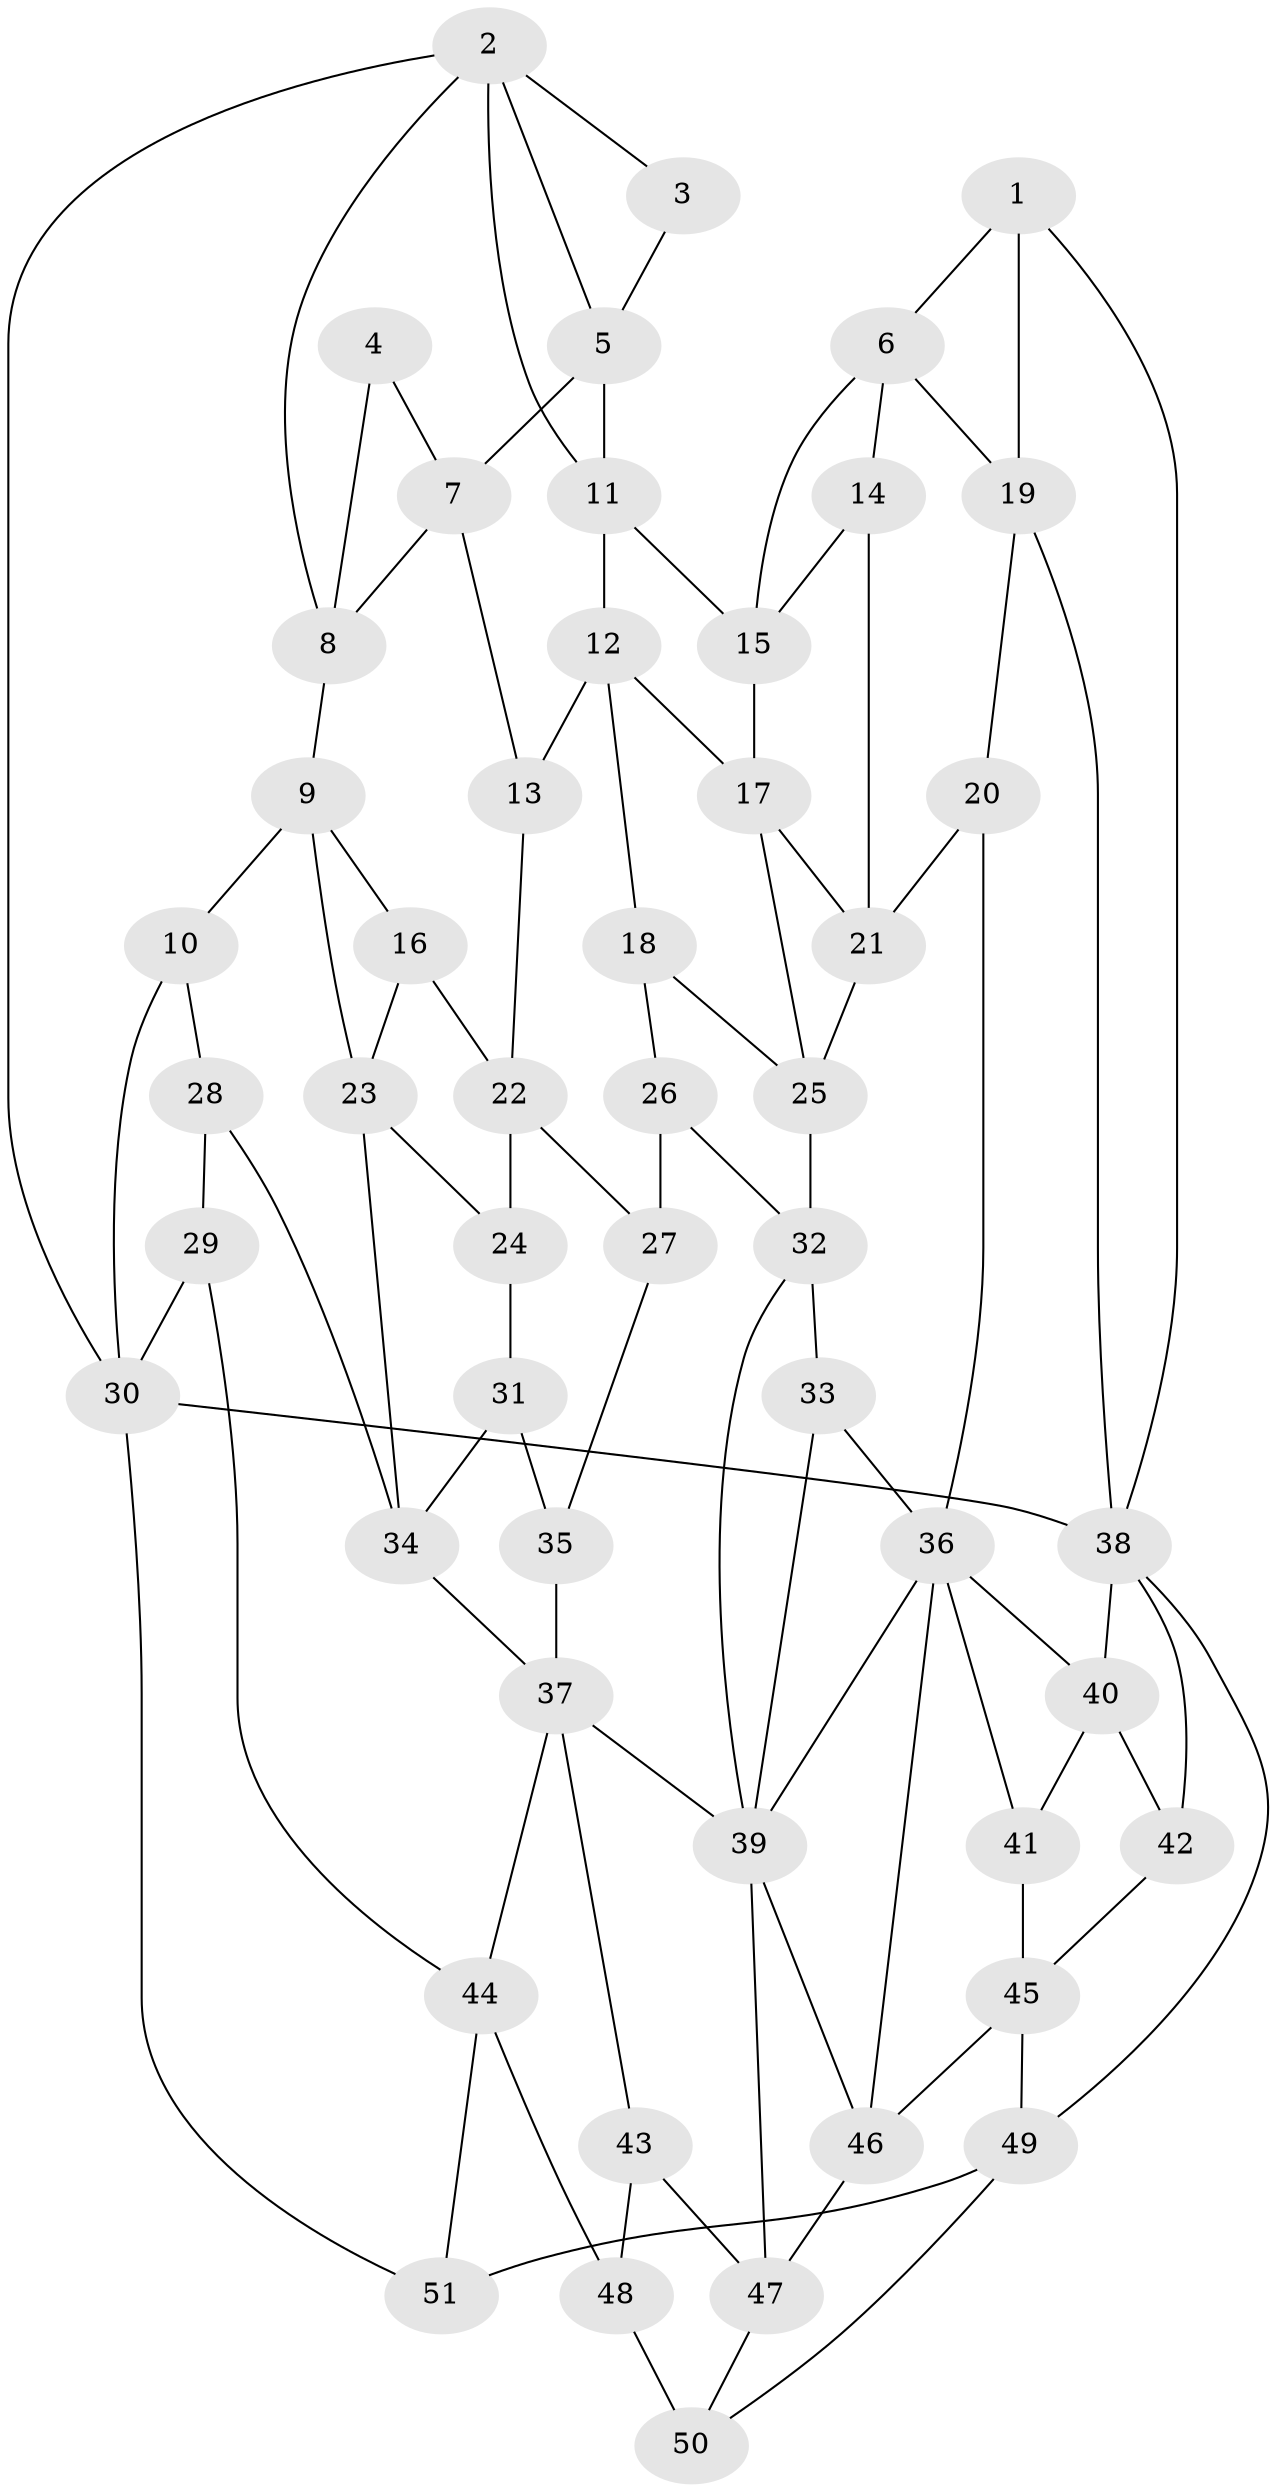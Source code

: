 // original degree distribution, {3: 0.029411764705882353, 4: 0.19607843137254902, 6: 0.19607843137254902, 5: 0.5784313725490197}
// Generated by graph-tools (version 1.1) at 2025/27/03/09/25 03:27:05]
// undirected, 51 vertices, 94 edges
graph export_dot {
graph [start="1"]
  node [color=gray90,style=filled];
  1;
  2;
  3;
  4;
  5;
  6;
  7;
  8;
  9;
  10;
  11;
  12;
  13;
  14;
  15;
  16;
  17;
  18;
  19;
  20;
  21;
  22;
  23;
  24;
  25;
  26;
  27;
  28;
  29;
  30;
  31;
  32;
  33;
  34;
  35;
  36;
  37;
  38;
  39;
  40;
  41;
  42;
  43;
  44;
  45;
  46;
  47;
  48;
  49;
  50;
  51;
  1 -- 6 [weight=1.0];
  1 -- 19 [weight=1.0];
  1 -- 38 [weight=1.0];
  2 -- 3 [weight=1.0];
  2 -- 5 [weight=1.0];
  2 -- 8 [weight=1.0];
  2 -- 11 [weight=1.0];
  2 -- 30 [weight=1.0];
  3 -- 5 [weight=1.0];
  4 -- 7 [weight=1.0];
  4 -- 8 [weight=1.0];
  5 -- 7 [weight=1.0];
  5 -- 11 [weight=1.0];
  6 -- 14 [weight=1.0];
  6 -- 15 [weight=1.0];
  6 -- 19 [weight=1.0];
  7 -- 8 [weight=1.0];
  7 -- 13 [weight=1.0];
  8 -- 9 [weight=1.0];
  9 -- 10 [weight=1.0];
  9 -- 16 [weight=1.0];
  9 -- 23 [weight=1.0];
  10 -- 28 [weight=1.0];
  10 -- 30 [weight=1.0];
  11 -- 12 [weight=1.0];
  11 -- 15 [weight=1.0];
  12 -- 13 [weight=1.0];
  12 -- 17 [weight=1.0];
  12 -- 18 [weight=1.0];
  13 -- 22 [weight=1.0];
  14 -- 15 [weight=1.0];
  14 -- 21 [weight=1.0];
  15 -- 17 [weight=1.0];
  16 -- 22 [weight=1.0];
  16 -- 23 [weight=1.0];
  17 -- 21 [weight=1.0];
  17 -- 25 [weight=1.0];
  18 -- 25 [weight=1.0];
  18 -- 26 [weight=1.0];
  19 -- 20 [weight=1.0];
  19 -- 38 [weight=1.0];
  20 -- 21 [weight=1.0];
  20 -- 36 [weight=1.0];
  21 -- 25 [weight=1.0];
  22 -- 24 [weight=1.0];
  22 -- 27 [weight=1.0];
  23 -- 24 [weight=1.0];
  23 -- 34 [weight=1.0];
  24 -- 31 [weight=1.0];
  25 -- 32 [weight=1.0];
  26 -- 27 [weight=2.0];
  26 -- 32 [weight=1.0];
  27 -- 35 [weight=1.0];
  28 -- 29 [weight=1.0];
  28 -- 34 [weight=2.0];
  29 -- 30 [weight=1.0];
  29 -- 44 [weight=1.0];
  30 -- 38 [weight=2.0];
  30 -- 51 [weight=1.0];
  31 -- 34 [weight=2.0];
  31 -- 35 [weight=1.0];
  32 -- 33 [weight=1.0];
  32 -- 39 [weight=1.0];
  33 -- 36 [weight=1.0];
  33 -- 39 [weight=1.0];
  34 -- 37 [weight=1.0];
  35 -- 37 [weight=2.0];
  36 -- 39 [weight=1.0];
  36 -- 40 [weight=1.0];
  36 -- 41 [weight=1.0];
  36 -- 46 [weight=1.0];
  37 -- 39 [weight=1.0];
  37 -- 43 [weight=1.0];
  37 -- 44 [weight=1.0];
  38 -- 40 [weight=1.0];
  38 -- 42 [weight=2.0];
  38 -- 49 [weight=1.0];
  39 -- 46 [weight=1.0];
  39 -- 47 [weight=1.0];
  40 -- 41 [weight=1.0];
  40 -- 42 [weight=1.0];
  41 -- 45 [weight=1.0];
  42 -- 45 [weight=1.0];
  43 -- 47 [weight=1.0];
  43 -- 48 [weight=1.0];
  44 -- 48 [weight=1.0];
  44 -- 51 [weight=1.0];
  45 -- 46 [weight=1.0];
  45 -- 49 [weight=1.0];
  46 -- 47 [weight=1.0];
  47 -- 50 [weight=1.0];
  48 -- 50 [weight=2.0];
  49 -- 50 [weight=1.0];
  49 -- 51 [weight=1.0];
}
